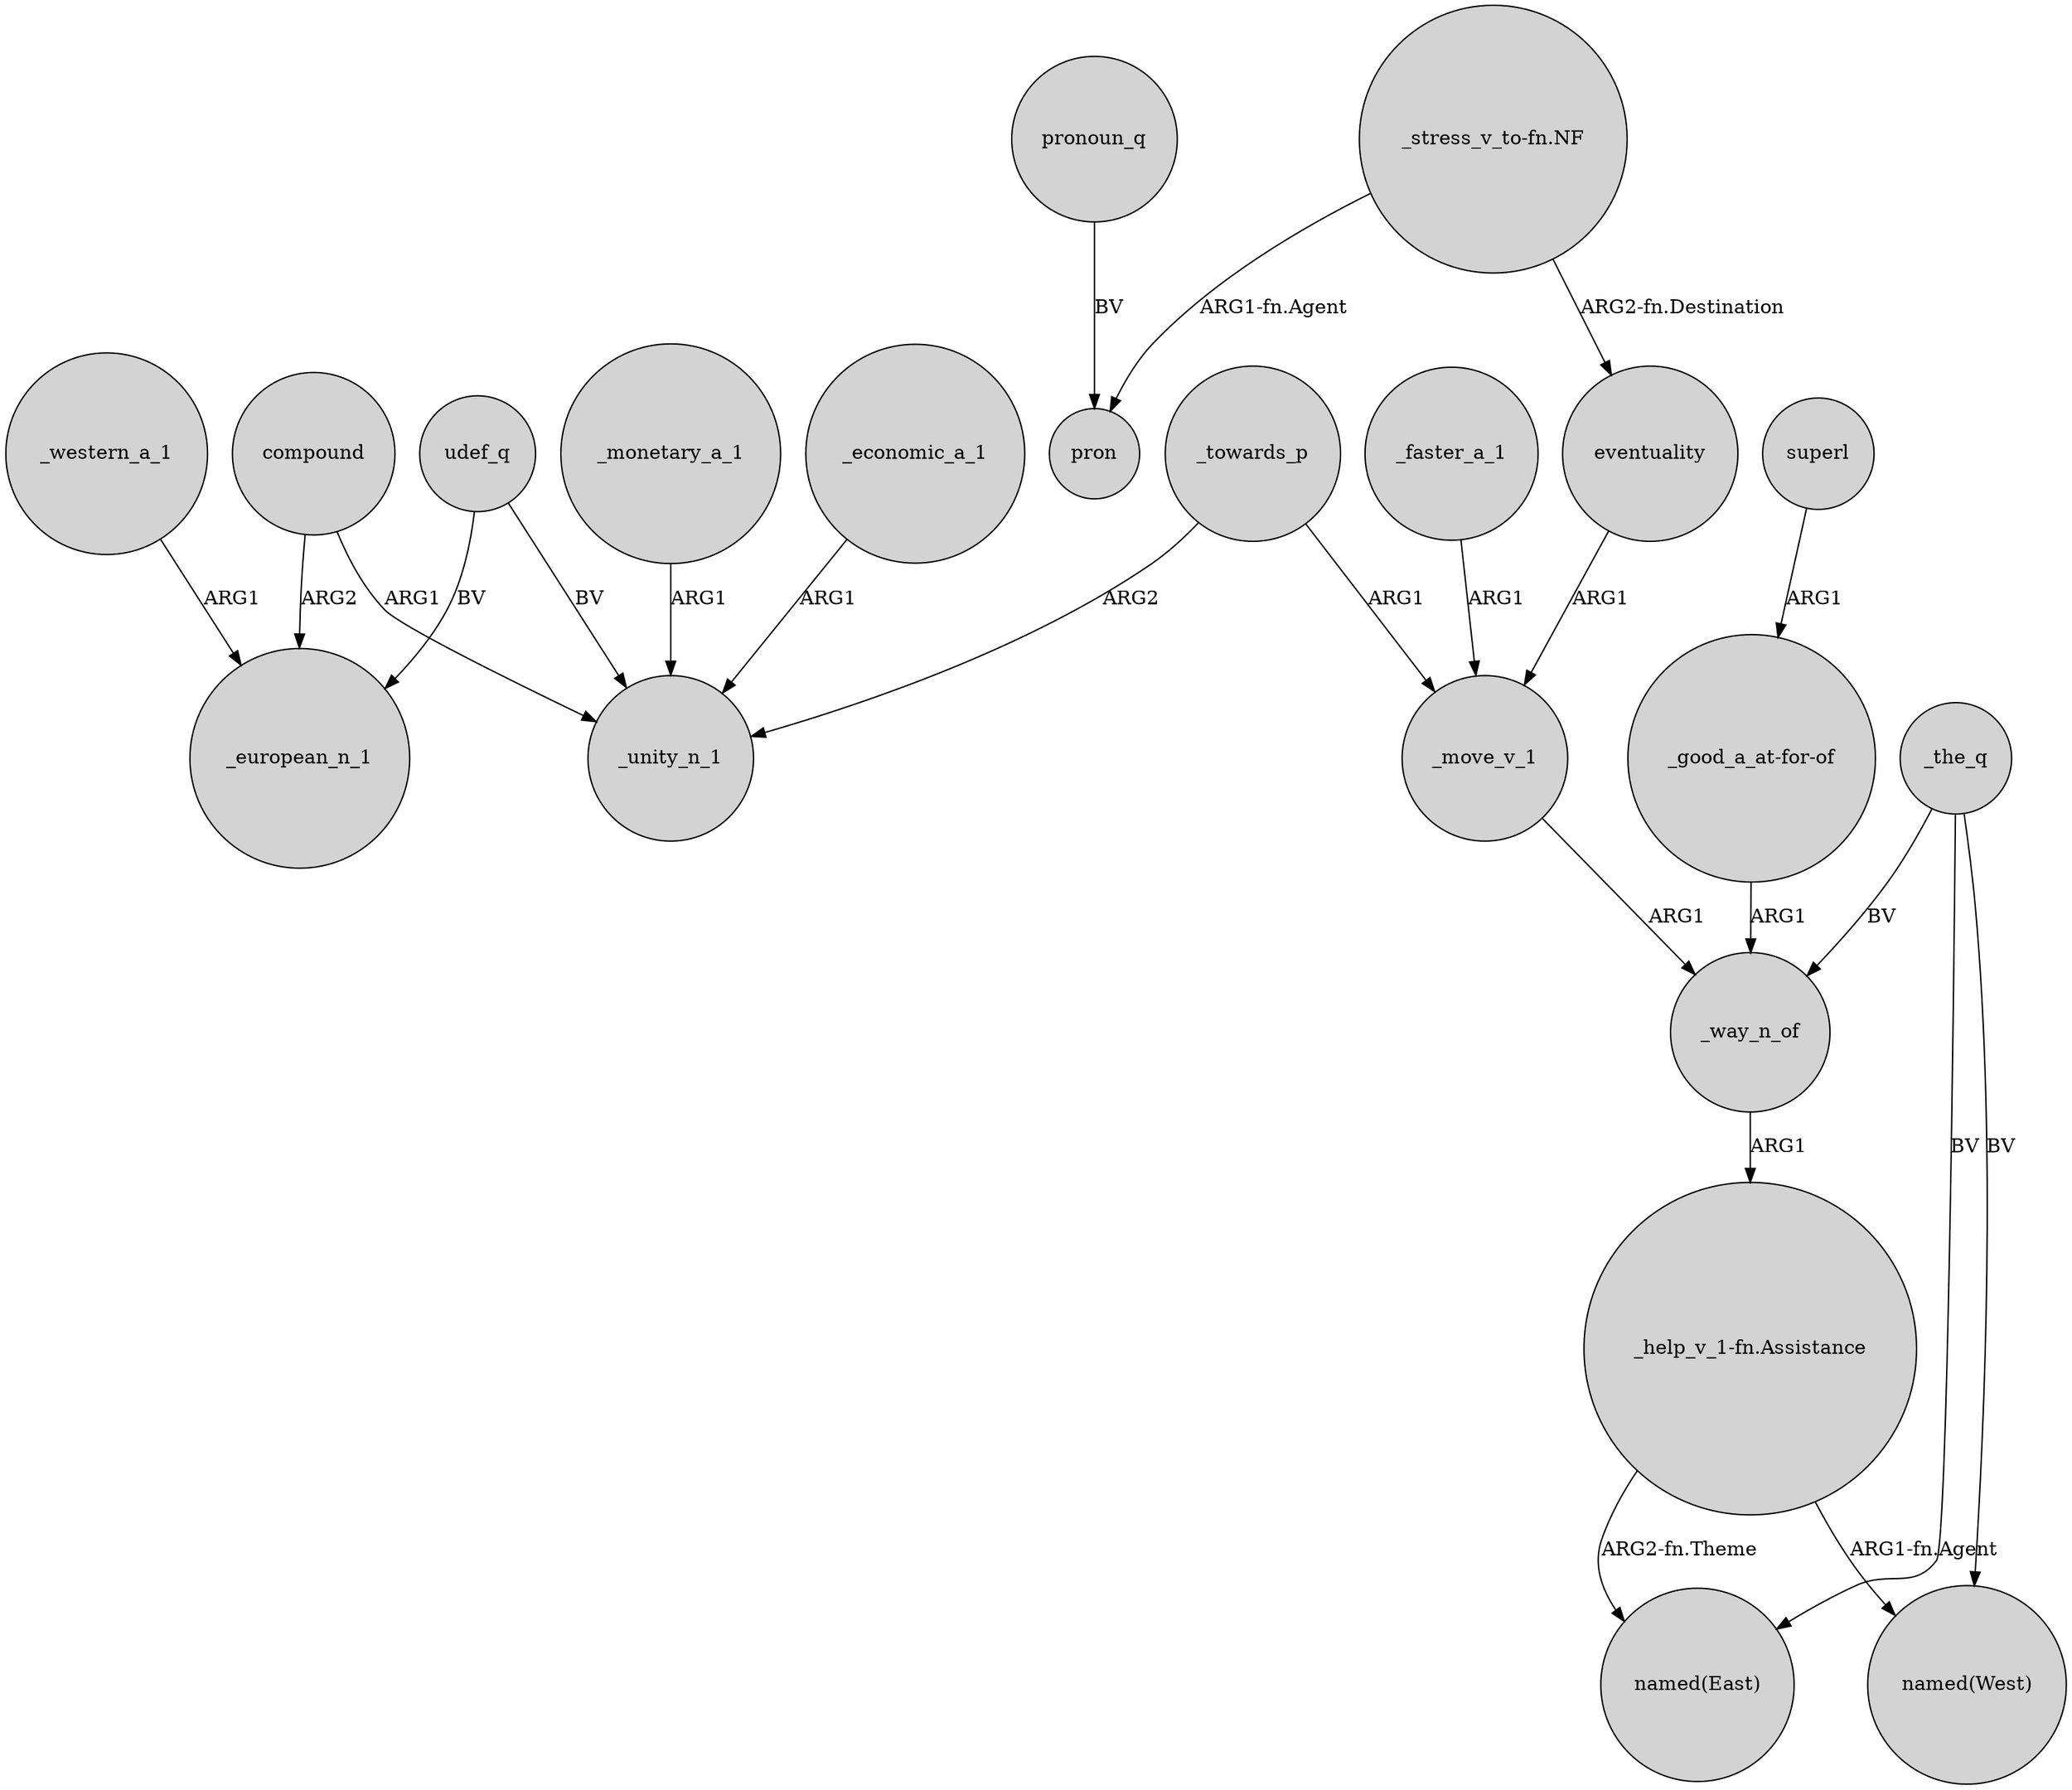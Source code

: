 digraph {
	node [shape=circle style=filled]
	udef_q -> _european_n_1 [label=BV]
	_towards_p -> _unity_n_1 [label=ARG2]
	_the_q -> "named(East)" [label=BV]
	_monetary_a_1 -> _unity_n_1 [label=ARG1]
	_the_q -> _way_n_of [label=BV]
	"_good_a_at-for-of" -> _way_n_of [label=ARG1]
	compound -> _european_n_1 [label=ARG2]
	_way_n_of -> "_help_v_1-fn.Assistance" [label=ARG1]
	eventuality -> _move_v_1 [label=ARG1]
	pronoun_q -> pron [label=BV]
	"_help_v_1-fn.Assistance" -> "named(West)" [label="ARG1-fn.Agent"]
	superl -> "_good_a_at-for-of" [label=ARG1]
	_faster_a_1 -> _move_v_1 [label=ARG1]
	"_stress_v_to-fn.NF" -> pron [label="ARG1-fn.Agent"]
	udef_q -> _unity_n_1 [label=BV]
	"_help_v_1-fn.Assistance" -> "named(East)" [label="ARG2-fn.Theme"]
	_towards_p -> _move_v_1 [label=ARG1]
	"_stress_v_to-fn.NF" -> eventuality [label="ARG2-fn.Destination"]
	_the_q -> "named(West)" [label=BV]
	_economic_a_1 -> _unity_n_1 [label=ARG1]
	_move_v_1 -> _way_n_of [label=ARG1]
	_western_a_1 -> _european_n_1 [label=ARG1]
	compound -> _unity_n_1 [label=ARG1]
}
